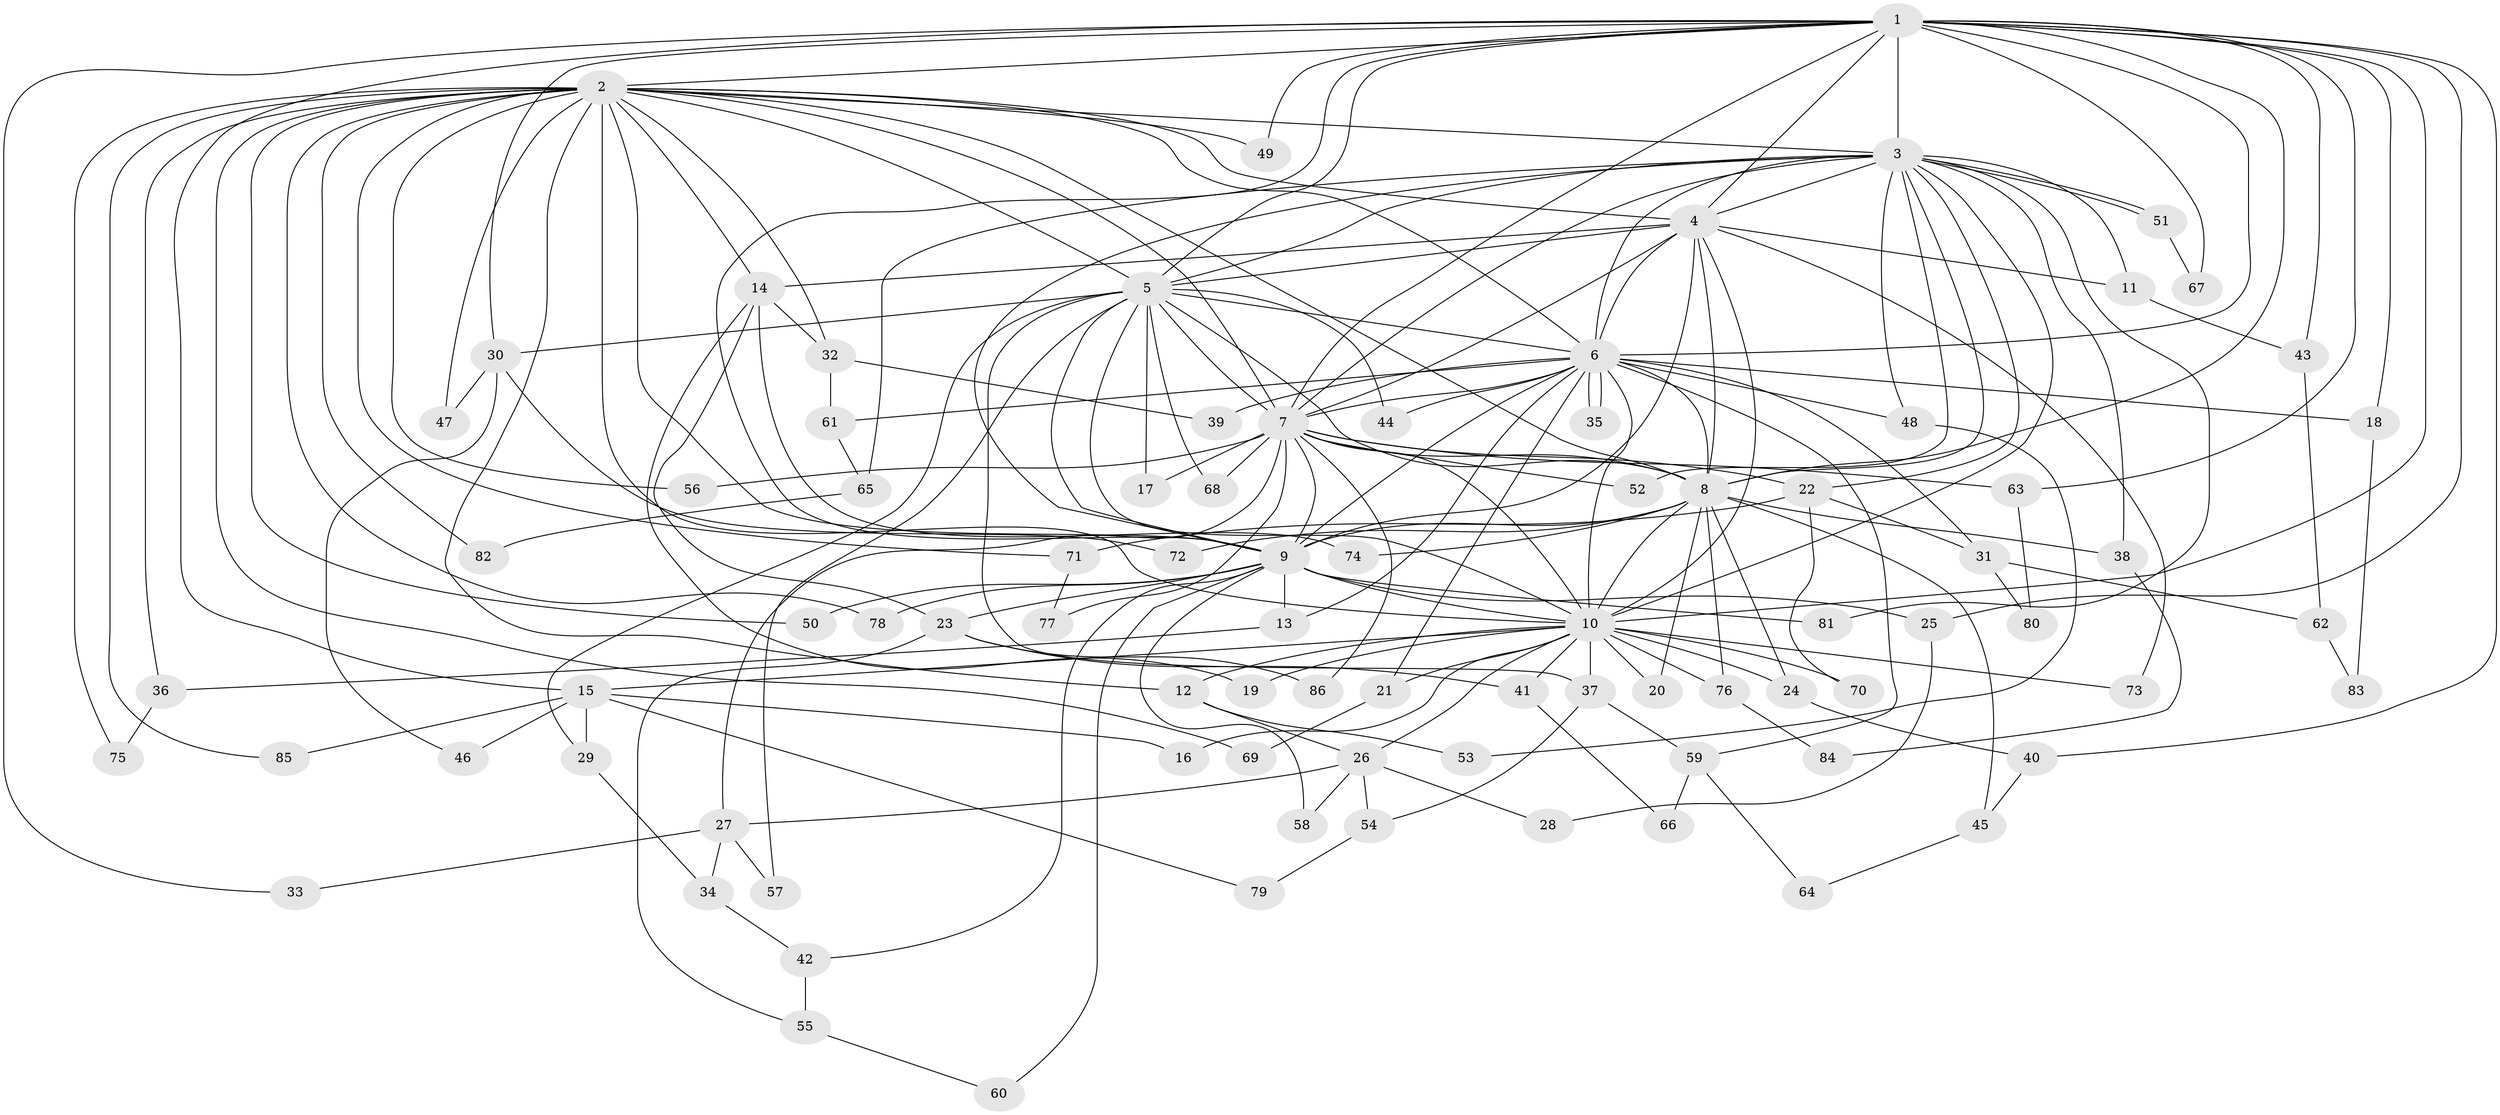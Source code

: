 // Generated by graph-tools (version 1.1) at 2025/49/03/09/25 03:49:42]
// undirected, 86 vertices, 197 edges
graph export_dot {
graph [start="1"]
  node [color=gray90,style=filled];
  1;
  2;
  3;
  4;
  5;
  6;
  7;
  8;
  9;
  10;
  11;
  12;
  13;
  14;
  15;
  16;
  17;
  18;
  19;
  20;
  21;
  22;
  23;
  24;
  25;
  26;
  27;
  28;
  29;
  30;
  31;
  32;
  33;
  34;
  35;
  36;
  37;
  38;
  39;
  40;
  41;
  42;
  43;
  44;
  45;
  46;
  47;
  48;
  49;
  50;
  51;
  52;
  53;
  54;
  55;
  56;
  57;
  58;
  59;
  60;
  61;
  62;
  63;
  64;
  65;
  66;
  67;
  68;
  69;
  70;
  71;
  72;
  73;
  74;
  75;
  76;
  77;
  78;
  79;
  80;
  81;
  82;
  83;
  84;
  85;
  86;
  1 -- 2;
  1 -- 3;
  1 -- 4;
  1 -- 5;
  1 -- 6;
  1 -- 7;
  1 -- 8;
  1 -- 9;
  1 -- 10;
  1 -- 15;
  1 -- 18;
  1 -- 25;
  1 -- 30;
  1 -- 33;
  1 -- 40;
  1 -- 43;
  1 -- 49;
  1 -- 63;
  1 -- 67;
  2 -- 3;
  2 -- 4;
  2 -- 5;
  2 -- 6;
  2 -- 7;
  2 -- 8;
  2 -- 9;
  2 -- 10;
  2 -- 12;
  2 -- 14;
  2 -- 32;
  2 -- 36;
  2 -- 47;
  2 -- 49;
  2 -- 50;
  2 -- 56;
  2 -- 69;
  2 -- 71;
  2 -- 75;
  2 -- 78;
  2 -- 82;
  2 -- 85;
  3 -- 4;
  3 -- 5;
  3 -- 6;
  3 -- 7;
  3 -- 8;
  3 -- 9;
  3 -- 10;
  3 -- 11;
  3 -- 22;
  3 -- 38;
  3 -- 48;
  3 -- 51;
  3 -- 51;
  3 -- 52;
  3 -- 65;
  3 -- 81;
  4 -- 5;
  4 -- 6;
  4 -- 7;
  4 -- 8;
  4 -- 9;
  4 -- 10;
  4 -- 11;
  4 -- 14;
  4 -- 73;
  5 -- 6;
  5 -- 7;
  5 -- 8;
  5 -- 9;
  5 -- 10;
  5 -- 17;
  5 -- 29;
  5 -- 30;
  5 -- 37;
  5 -- 44;
  5 -- 57;
  5 -- 68;
  6 -- 7;
  6 -- 8;
  6 -- 9;
  6 -- 10;
  6 -- 13;
  6 -- 18;
  6 -- 21;
  6 -- 31;
  6 -- 35;
  6 -- 35;
  6 -- 39;
  6 -- 44;
  6 -- 48;
  6 -- 59;
  6 -- 61;
  7 -- 8;
  7 -- 9;
  7 -- 10;
  7 -- 17;
  7 -- 22;
  7 -- 27;
  7 -- 52;
  7 -- 56;
  7 -- 63;
  7 -- 68;
  7 -- 77;
  7 -- 86;
  8 -- 9;
  8 -- 10;
  8 -- 20;
  8 -- 24;
  8 -- 38;
  8 -- 45;
  8 -- 72;
  8 -- 74;
  8 -- 76;
  9 -- 10;
  9 -- 13;
  9 -- 23;
  9 -- 25;
  9 -- 42;
  9 -- 50;
  9 -- 58;
  9 -- 60;
  9 -- 78;
  9 -- 81;
  10 -- 12;
  10 -- 15;
  10 -- 16;
  10 -- 19;
  10 -- 20;
  10 -- 21;
  10 -- 24;
  10 -- 26;
  10 -- 37;
  10 -- 41;
  10 -- 70;
  10 -- 73;
  10 -- 76;
  11 -- 43;
  12 -- 26;
  12 -- 53;
  13 -- 36;
  14 -- 19;
  14 -- 23;
  14 -- 32;
  14 -- 74;
  15 -- 16;
  15 -- 29;
  15 -- 46;
  15 -- 79;
  15 -- 85;
  18 -- 83;
  21 -- 69;
  22 -- 31;
  22 -- 70;
  22 -- 71;
  23 -- 41;
  23 -- 55;
  23 -- 86;
  24 -- 40;
  25 -- 28;
  26 -- 27;
  26 -- 28;
  26 -- 54;
  26 -- 58;
  27 -- 33;
  27 -- 34;
  27 -- 57;
  29 -- 34;
  30 -- 46;
  30 -- 47;
  30 -- 72;
  31 -- 62;
  31 -- 80;
  32 -- 39;
  32 -- 61;
  34 -- 42;
  36 -- 75;
  37 -- 54;
  37 -- 59;
  38 -- 84;
  40 -- 45;
  41 -- 66;
  42 -- 55;
  43 -- 62;
  45 -- 64;
  48 -- 53;
  51 -- 67;
  54 -- 79;
  55 -- 60;
  59 -- 64;
  59 -- 66;
  61 -- 65;
  62 -- 83;
  63 -- 80;
  65 -- 82;
  71 -- 77;
  76 -- 84;
}
